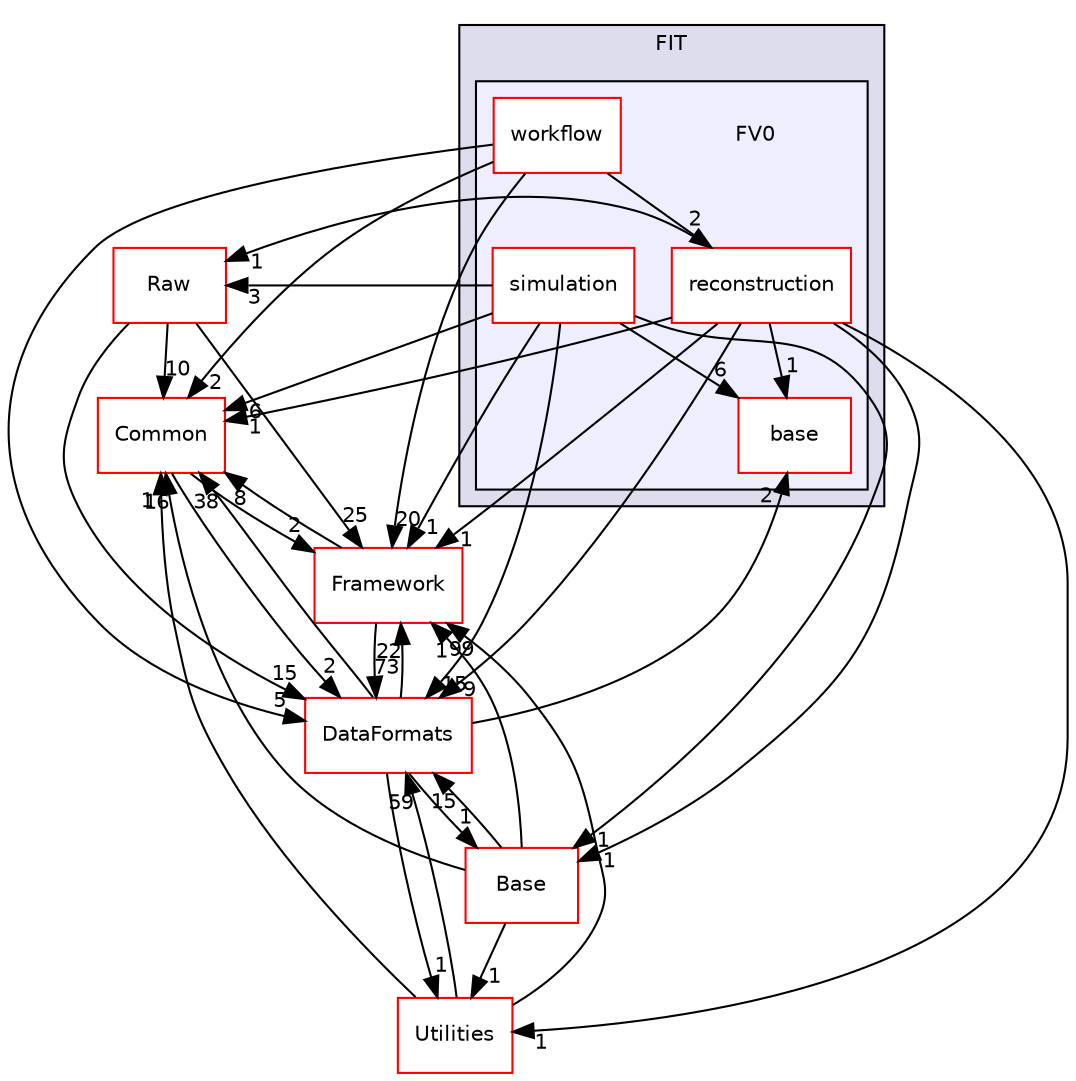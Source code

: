 digraph "/home/travis/build/AliceO2Group/AliceO2/Detectors/FIT/FV0" {
  bgcolor=transparent;
  compound=true
  node [ fontsize="10", fontname="Helvetica"];
  edge [ labelfontsize="10", labelfontname="Helvetica"];
  subgraph clusterdir_d14e88a79bca429480864605ee348cef {
    graph [ bgcolor="#ddddee", pencolor="black", label="FIT" fontname="Helvetica", fontsize="10", URL="dir_d14e88a79bca429480864605ee348cef.html"]
  subgraph clusterdir_47779a59737632a3da2336a4e8799b86 {
    graph [ bgcolor="#eeeeff", pencolor="black", label="" URL="dir_47779a59737632a3da2336a4e8799b86.html"];
    dir_47779a59737632a3da2336a4e8799b86 [shape=plaintext label="FV0"];
    dir_33a453ce68726fac67bcc8248d4ab430 [shape=box label="base" color="red" fillcolor="white" style="filled" URL="dir_33a453ce68726fac67bcc8248d4ab430.html"];
    dir_e0bfde3cc4c1f87a15076e6d43624461 [shape=box label="reconstruction" color="red" fillcolor="white" style="filled" URL="dir_e0bfde3cc4c1f87a15076e6d43624461.html"];
    dir_983acab3c3c5bf8a33c0d17787e8e0cc [shape=box label="simulation" color="red" fillcolor="white" style="filled" URL="dir_983acab3c3c5bf8a33c0d17787e8e0cc.html"];
    dir_892e1e937da6c955e9184446d0b59dc3 [shape=box label="workflow" color="red" fillcolor="white" style="filled" URL="dir_892e1e937da6c955e9184446d0b59dc3.html"];
  }
  }
  dir_4ab6b4cc6a7edbff49100e9123df213f [shape=box label="Common" color="red" URL="dir_4ab6b4cc6a7edbff49100e9123df213f.html"];
  dir_b05a5fa85f84bfc9013183c9d87f9a36 [shape=box label="Utilities" color="red" URL="dir_b05a5fa85f84bfc9013183c9d87f9a36.html"];
  dir_37c90836491b695b472bf98d1be8336b [shape=box label="Base" color="red" URL="dir_37c90836491b695b472bf98d1be8336b.html"];
  dir_bcbb2cf9a3d3d83e5515c82071a07177 [shape=box label="Framework" color="red" URL="dir_bcbb2cf9a3d3d83e5515c82071a07177.html"];
  dir_26637d1bd82229bc9ed97f7e706be743 [shape=box label="Raw" color="red" URL="dir_26637d1bd82229bc9ed97f7e706be743.html"];
  dir_2171f7ec022c5423887b07c69b2f5b48 [shape=box label="DataFormats" color="red" URL="dir_2171f7ec022c5423887b07c69b2f5b48.html"];
  dir_4ab6b4cc6a7edbff49100e9123df213f->dir_bcbb2cf9a3d3d83e5515c82071a07177 [headlabel="2", labeldistance=1.5 headhref="dir_000036_000063.html"];
  dir_4ab6b4cc6a7edbff49100e9123df213f->dir_2171f7ec022c5423887b07c69b2f5b48 [headlabel="2", labeldistance=1.5 headhref="dir_000036_000090.html"];
  dir_b05a5fa85f84bfc9013183c9d87f9a36->dir_4ab6b4cc6a7edbff49100e9123df213f [headlabel="1", labeldistance=1.5 headhref="dir_000642_000036.html"];
  dir_b05a5fa85f84bfc9013183c9d87f9a36->dir_bcbb2cf9a3d3d83e5515c82071a07177 [headlabel="99", labeldistance=1.5 headhref="dir_000642_000063.html"];
  dir_b05a5fa85f84bfc9013183c9d87f9a36->dir_2171f7ec022c5423887b07c69b2f5b48 [headlabel="59", labeldistance=1.5 headhref="dir_000642_000090.html"];
  dir_37c90836491b695b472bf98d1be8336b->dir_4ab6b4cc6a7edbff49100e9123df213f [headlabel="16", labeldistance=1.5 headhref="dir_000297_000036.html"];
  dir_37c90836491b695b472bf98d1be8336b->dir_b05a5fa85f84bfc9013183c9d87f9a36 [headlabel="1", labeldistance=1.5 headhref="dir_000297_000642.html"];
  dir_37c90836491b695b472bf98d1be8336b->dir_bcbb2cf9a3d3d83e5515c82071a07177 [headlabel="1", labeldistance=1.5 headhref="dir_000297_000063.html"];
  dir_37c90836491b695b472bf98d1be8336b->dir_2171f7ec022c5423887b07c69b2f5b48 [headlabel="15", labeldistance=1.5 headhref="dir_000297_000090.html"];
  dir_983acab3c3c5bf8a33c0d17787e8e0cc->dir_4ab6b4cc6a7edbff49100e9123df213f [headlabel="6", labeldistance=1.5 headhref="dir_000313_000036.html"];
  dir_983acab3c3c5bf8a33c0d17787e8e0cc->dir_37c90836491b695b472bf98d1be8336b [headlabel="1", labeldistance=1.5 headhref="dir_000313_000297.html"];
  dir_983acab3c3c5bf8a33c0d17787e8e0cc->dir_33a453ce68726fac67bcc8248d4ab430 [headlabel="6", labeldistance=1.5 headhref="dir_000313_000186.html"];
  dir_983acab3c3c5bf8a33c0d17787e8e0cc->dir_bcbb2cf9a3d3d83e5515c82071a07177 [headlabel="1", labeldistance=1.5 headhref="dir_000313_000063.html"];
  dir_983acab3c3c5bf8a33c0d17787e8e0cc->dir_26637d1bd82229bc9ed97f7e706be743 [headlabel="3", labeldistance=1.5 headhref="dir_000313_000647.html"];
  dir_983acab3c3c5bf8a33c0d17787e8e0cc->dir_2171f7ec022c5423887b07c69b2f5b48 [headlabel="15", labeldistance=1.5 headhref="dir_000313_000090.html"];
  dir_e0bfde3cc4c1f87a15076e6d43624461->dir_4ab6b4cc6a7edbff49100e9123df213f [headlabel="1", labeldistance=1.5 headhref="dir_000475_000036.html"];
  dir_e0bfde3cc4c1f87a15076e6d43624461->dir_b05a5fa85f84bfc9013183c9d87f9a36 [headlabel="1", labeldistance=1.5 headhref="dir_000475_000642.html"];
  dir_e0bfde3cc4c1f87a15076e6d43624461->dir_37c90836491b695b472bf98d1be8336b [headlabel="1", labeldistance=1.5 headhref="dir_000475_000297.html"];
  dir_e0bfde3cc4c1f87a15076e6d43624461->dir_33a453ce68726fac67bcc8248d4ab430 [headlabel="1", labeldistance=1.5 headhref="dir_000475_000186.html"];
  dir_e0bfde3cc4c1f87a15076e6d43624461->dir_bcbb2cf9a3d3d83e5515c82071a07177 [headlabel="1", labeldistance=1.5 headhref="dir_000475_000063.html"];
  dir_e0bfde3cc4c1f87a15076e6d43624461->dir_26637d1bd82229bc9ed97f7e706be743 [headlabel="1", labeldistance=1.5 headhref="dir_000475_000647.html"];
  dir_e0bfde3cc4c1f87a15076e6d43624461->dir_2171f7ec022c5423887b07c69b2f5b48 [headlabel="9", labeldistance=1.5 headhref="dir_000475_000090.html"];
  dir_892e1e937da6c955e9184446d0b59dc3->dir_4ab6b4cc6a7edbff49100e9123df213f [headlabel="2", labeldistance=1.5 headhref="dir_000491_000036.html"];
  dir_892e1e937da6c955e9184446d0b59dc3->dir_e0bfde3cc4c1f87a15076e6d43624461 [headlabel="2", labeldistance=1.5 headhref="dir_000491_000475.html"];
  dir_892e1e937da6c955e9184446d0b59dc3->dir_bcbb2cf9a3d3d83e5515c82071a07177 [headlabel="20", labeldistance=1.5 headhref="dir_000491_000063.html"];
  dir_892e1e937da6c955e9184446d0b59dc3->dir_2171f7ec022c5423887b07c69b2f5b48 [headlabel="5", labeldistance=1.5 headhref="dir_000491_000090.html"];
  dir_bcbb2cf9a3d3d83e5515c82071a07177->dir_4ab6b4cc6a7edbff49100e9123df213f [headlabel="8", labeldistance=1.5 headhref="dir_000063_000036.html"];
  dir_bcbb2cf9a3d3d83e5515c82071a07177->dir_2171f7ec022c5423887b07c69b2f5b48 [headlabel="73", labeldistance=1.5 headhref="dir_000063_000090.html"];
  dir_26637d1bd82229bc9ed97f7e706be743->dir_4ab6b4cc6a7edbff49100e9123df213f [headlabel="10", labeldistance=1.5 headhref="dir_000647_000036.html"];
  dir_26637d1bd82229bc9ed97f7e706be743->dir_bcbb2cf9a3d3d83e5515c82071a07177 [headlabel="25", labeldistance=1.5 headhref="dir_000647_000063.html"];
  dir_26637d1bd82229bc9ed97f7e706be743->dir_2171f7ec022c5423887b07c69b2f5b48 [headlabel="15", labeldistance=1.5 headhref="dir_000647_000090.html"];
  dir_2171f7ec022c5423887b07c69b2f5b48->dir_4ab6b4cc6a7edbff49100e9123df213f [headlabel="38", labeldistance=1.5 headhref="dir_000090_000036.html"];
  dir_2171f7ec022c5423887b07c69b2f5b48->dir_b05a5fa85f84bfc9013183c9d87f9a36 [headlabel="1", labeldistance=1.5 headhref="dir_000090_000642.html"];
  dir_2171f7ec022c5423887b07c69b2f5b48->dir_37c90836491b695b472bf98d1be8336b [headlabel="1", labeldistance=1.5 headhref="dir_000090_000297.html"];
  dir_2171f7ec022c5423887b07c69b2f5b48->dir_33a453ce68726fac67bcc8248d4ab430 [headlabel="2", labeldistance=1.5 headhref="dir_000090_000186.html"];
  dir_2171f7ec022c5423887b07c69b2f5b48->dir_bcbb2cf9a3d3d83e5515c82071a07177 [headlabel="22", labeldistance=1.5 headhref="dir_000090_000063.html"];
}
